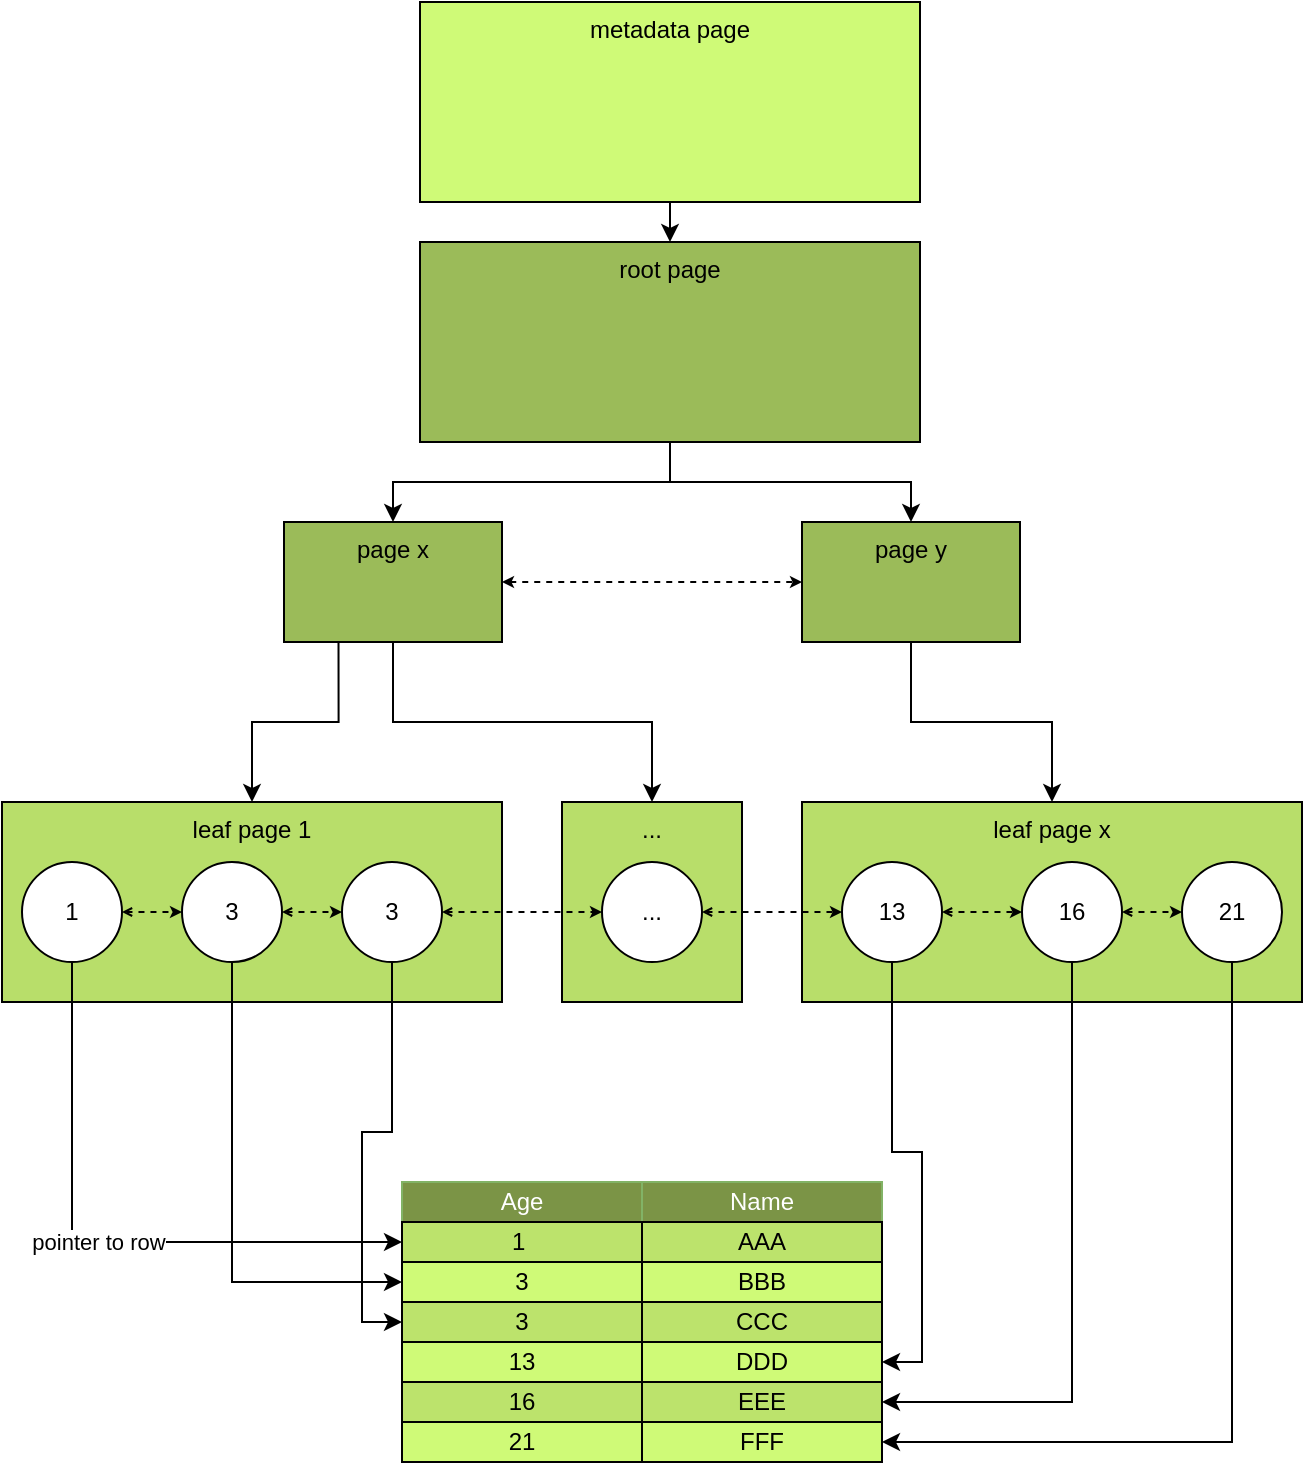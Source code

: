 <mxfile version="14.6.13" type="device"><diagram id="RAm-NQ3-6o2JKxWvrbjg" name="Seite-1"><mxGraphModel dx="1086" dy="926" grid="1" gridSize="10" guides="1" tooltips="1" connect="1" arrows="1" fold="1" page="1" pageScale="1" pageWidth="827" pageHeight="1169" math="0" shadow="0"><root><mxCell id="0"/><mxCell id="1" parent="0"/><mxCell id="nVI39wzbfseiIaJv8pXR-11" value="leaf page 1" style="rounded=0;whiteSpace=wrap;html=1;verticalAlign=top;fillColor=#B8DE6A;" parent="1" vertex="1"><mxGeometry x="80" y="410" width="250" height="100" as="geometry"/></mxCell><mxCell id="nVI39wzbfseiIaJv8pXR-10" value="leaf page x" style="rounded=0;whiteSpace=wrap;html=1;verticalAlign=top;fillColor=#B8DE6A;" parent="1" vertex="1"><mxGeometry x="480" y="410" width="250" height="100" as="geometry"/></mxCell><mxCell id="nVI39wzbfseiIaJv8pXR-6" style="edgeStyle=orthogonalEdgeStyle;rounded=0;orthogonalLoop=1;jettySize=auto;html=1;exitX=1;exitY=0.5;exitDx=0;exitDy=0;entryX=0;entryY=0.5;entryDx=0;entryDy=0;startArrow=open;startFill=0;endSize=3;startSize=3;dashed=1;" parent="1" source="nVI39wzbfseiIaJv8pXR-1" target="nVI39wzbfseiIaJv8pXR-2" edge="1"><mxGeometry relative="1" as="geometry"/></mxCell><mxCell id="nVI39wzbfseiIaJv8pXR-31" value="pointer to row" style="edgeStyle=orthogonalEdgeStyle;rounded=0;orthogonalLoop=1;jettySize=auto;html=1;exitX=0.5;exitY=1;exitDx=0;exitDy=0;entryX=0;entryY=0.5;entryDx=0;entryDy=0;" parent="1" source="nVI39wzbfseiIaJv8pXR-1" target="nVI39wzbfseiIaJv8pXR-19" edge="1"><mxGeometry relative="1" as="geometry"/></mxCell><mxCell id="nVI39wzbfseiIaJv8pXR-1" value="1" style="ellipse;whiteSpace=wrap;html=1;" parent="1" vertex="1"><mxGeometry x="90" y="440" width="50" height="50" as="geometry"/></mxCell><mxCell id="nVI39wzbfseiIaJv8pXR-15" style="edgeStyle=orthogonalEdgeStyle;rounded=0;orthogonalLoop=1;jettySize=auto;html=1;exitX=1;exitY=0.5;exitDx=0;exitDy=0;entryX=0;entryY=0.5;entryDx=0;entryDy=0;startArrow=open;startFill=0;endSize=3;startSize=3;dashed=1;" parent="1" source="nVI39wzbfseiIaJv8pXR-2" target="nVI39wzbfseiIaJv8pXR-12" edge="1"><mxGeometry relative="1" as="geometry"/></mxCell><mxCell id="nVI39wzbfseiIaJv8pXR-32" style="edgeStyle=orthogonalEdgeStyle;rounded=0;orthogonalLoop=1;jettySize=auto;html=1;exitX=0.5;exitY=1;exitDx=0;exitDy=0;entryX=0;entryY=0.5;entryDx=0;entryDy=0;" parent="1" source="nVI39wzbfseiIaJv8pXR-2" target="nVI39wzbfseiIaJv8pXR-21" edge="1"><mxGeometry relative="1" as="geometry"/></mxCell><mxCell id="nVI39wzbfseiIaJv8pXR-2" value="3" style="ellipse;whiteSpace=wrap;html=1;" parent="1" vertex="1"><mxGeometry x="170" y="440" width="50" height="50" as="geometry"/></mxCell><mxCell id="nVI39wzbfseiIaJv8pXR-8" style="edgeStyle=orthogonalEdgeStyle;rounded=0;orthogonalLoop=1;jettySize=auto;html=1;exitX=1;exitY=0.5;exitDx=0;exitDy=0;entryX=0;entryY=0.5;entryDx=0;entryDy=0;startArrow=open;startFill=0;endSize=3;startSize=3;dashed=1;" parent="1" source="nVI39wzbfseiIaJv8pXR-3" target="nVI39wzbfseiIaJv8pXR-4" edge="1"><mxGeometry relative="1" as="geometry"/></mxCell><mxCell id="nVI39wzbfseiIaJv8pXR-34" style="edgeStyle=orthogonalEdgeStyle;rounded=0;orthogonalLoop=1;jettySize=auto;html=1;exitX=0.5;exitY=1;exitDx=0;exitDy=0;entryX=1;entryY=0.5;entryDx=0;entryDy=0;" parent="1" source="nVI39wzbfseiIaJv8pXR-3" target="nVI39wzbfseiIaJv8pXR-26" edge="1"><mxGeometry relative="1" as="geometry"/></mxCell><mxCell id="nVI39wzbfseiIaJv8pXR-3" value="13" style="ellipse;whiteSpace=wrap;html=1;" parent="1" vertex="1"><mxGeometry x="500" y="440" width="50" height="50" as="geometry"/></mxCell><mxCell id="nVI39wzbfseiIaJv8pXR-9" style="edgeStyle=orthogonalEdgeStyle;rounded=0;orthogonalLoop=1;jettySize=auto;html=1;exitX=1;exitY=0.5;exitDx=0;exitDy=0;entryX=0;entryY=0.5;entryDx=0;entryDy=0;startArrow=open;startFill=0;endSize=3;startSize=3;dashed=1;" parent="1" source="nVI39wzbfseiIaJv8pXR-4" target="nVI39wzbfseiIaJv8pXR-5" edge="1"><mxGeometry relative="1" as="geometry"/></mxCell><mxCell id="nVI39wzbfseiIaJv8pXR-35" style="edgeStyle=orthogonalEdgeStyle;rounded=0;orthogonalLoop=1;jettySize=auto;html=1;exitX=0.5;exitY=1;exitDx=0;exitDy=0;entryX=1;entryY=0.5;entryDx=0;entryDy=0;" parent="1" source="nVI39wzbfseiIaJv8pXR-4" target="nVI39wzbfseiIaJv8pXR-28" edge="1"><mxGeometry relative="1" as="geometry"/></mxCell><mxCell id="nVI39wzbfseiIaJv8pXR-4" value="16" style="ellipse;whiteSpace=wrap;html=1;" parent="1" vertex="1"><mxGeometry x="590" y="440" width="50" height="50" as="geometry"/></mxCell><mxCell id="nVI39wzbfseiIaJv8pXR-36" style="edgeStyle=orthogonalEdgeStyle;rounded=0;orthogonalLoop=1;jettySize=auto;html=1;exitX=0.5;exitY=1;exitDx=0;exitDy=0;entryX=1;entryY=0.5;entryDx=0;entryDy=0;" parent="1" source="nVI39wzbfseiIaJv8pXR-5" target="nVI39wzbfseiIaJv8pXR-30" edge="1"><mxGeometry relative="1" as="geometry"/></mxCell><mxCell id="nVI39wzbfseiIaJv8pXR-5" value="21" style="ellipse;whiteSpace=wrap;html=1;" parent="1" vertex="1"><mxGeometry x="670" y="440" width="50" height="50" as="geometry"/></mxCell><mxCell id="nVI39wzbfseiIaJv8pXR-33" style="edgeStyle=orthogonalEdgeStyle;rounded=0;orthogonalLoop=1;jettySize=auto;html=1;exitX=0.5;exitY=1;exitDx=0;exitDy=0;entryX=0;entryY=0.5;entryDx=0;entryDy=0;" parent="1" source="nVI39wzbfseiIaJv8pXR-12" target="nVI39wzbfseiIaJv8pXR-23" edge="1"><mxGeometry relative="1" as="geometry"/></mxCell><mxCell id="nVI39wzbfseiIaJv8pXR-12" value="3" style="ellipse;whiteSpace=wrap;html=1;" parent="1" vertex="1"><mxGeometry x="250" y="440" width="50" height="50" as="geometry"/></mxCell><mxCell id="nVI39wzbfseiIaJv8pXR-13" value="..." style="rounded=0;whiteSpace=wrap;html=1;verticalAlign=top;align=center;fillColor=#B8DE6A;" parent="1" vertex="1"><mxGeometry x="360" y="410" width="90" height="100" as="geometry"/></mxCell><mxCell id="nVI39wzbfseiIaJv8pXR-16" style="edgeStyle=orthogonalEdgeStyle;rounded=0;orthogonalLoop=1;jettySize=auto;html=1;exitX=1;exitY=0.5;exitDx=0;exitDy=0;startArrow=open;startFill=0;endSize=3;startSize=3;dashed=1;" parent="1" source="nVI39wzbfseiIaJv8pXR-14" target="nVI39wzbfseiIaJv8pXR-3" edge="1"><mxGeometry relative="1" as="geometry"/></mxCell><mxCell id="nVI39wzbfseiIaJv8pXR-14" value="..." style="ellipse;whiteSpace=wrap;html=1;" parent="1" vertex="1"><mxGeometry x="380" y="440" width="50" height="50" as="geometry"/></mxCell><mxCell id="nVI39wzbfseiIaJv8pXR-7" style="edgeStyle=orthogonalEdgeStyle;rounded=0;orthogonalLoop=1;jettySize=auto;html=1;startArrow=open;startFill=0;endSize=3;startSize=3;dashed=1;" parent="1" edge="1"><mxGeometry relative="1" as="geometry"><mxPoint x="300" y="465" as="sourcePoint"/><mxPoint x="380" y="465" as="targetPoint"/></mxGeometry></mxCell><mxCell id="nVI39wzbfseiIaJv8pXR-39" style="edgeStyle=orthogonalEdgeStyle;rounded=0;orthogonalLoop=1;jettySize=auto;html=1;exitX=0.5;exitY=1;exitDx=0;exitDy=0;entryX=0.5;entryY=0;entryDx=0;entryDy=0;" parent="1" source="nVI39wzbfseiIaJv8pXR-17" target="nVI39wzbfseiIaJv8pXR-18" edge="1"><mxGeometry relative="1" as="geometry"/></mxCell><mxCell id="nVI39wzbfseiIaJv8pXR-17" value="metadata page" style="rounded=0;whiteSpace=wrap;html=1;verticalAlign=top;fillColor=#CFFA77;" parent="1" vertex="1"><mxGeometry x="289" y="10" width="250" height="100" as="geometry"/></mxCell><mxCell id="nVI39wzbfseiIaJv8pXR-42" style="edgeStyle=orthogonalEdgeStyle;rounded=0;orthogonalLoop=1;jettySize=auto;html=1;exitX=0.5;exitY=1;exitDx=0;exitDy=0;" parent="1" source="nVI39wzbfseiIaJv8pXR-18" target="nVI39wzbfseiIaJv8pXR-40" edge="1"><mxGeometry relative="1" as="geometry"/></mxCell><mxCell id="nVI39wzbfseiIaJv8pXR-43" style="edgeStyle=orthogonalEdgeStyle;rounded=0;orthogonalLoop=1;jettySize=auto;html=1;exitX=0.5;exitY=1;exitDx=0;exitDy=0;" parent="1" source="nVI39wzbfseiIaJv8pXR-18" target="nVI39wzbfseiIaJv8pXR-41" edge="1"><mxGeometry relative="1" as="geometry"/></mxCell><mxCell id="nVI39wzbfseiIaJv8pXR-18" value="root page" style="rounded=0;whiteSpace=wrap;html=1;verticalAlign=top;fillColor=#9BBB59;" parent="1" vertex="1"><mxGeometry x="289" y="130" width="250" height="100" as="geometry"/></mxCell><mxCell id="nVI39wzbfseiIaJv8pXR-19" value="1&amp;nbsp;" style="rounded=0;whiteSpace=wrap;html=1;fillColor=#F2FFF5;align=center;" parent="1" vertex="1"><mxGeometry x="280" y="620" width="120" height="20" as="geometry"/></mxCell><mxCell id="nVI39wzbfseiIaJv8pXR-20" value="AAA" style="rounded=0;whiteSpace=wrap;html=1;fillColor=#F2FFF5;align=center;" parent="1" vertex="1"><mxGeometry x="400" y="620" width="120" height="20" as="geometry"/></mxCell><mxCell id="nVI39wzbfseiIaJv8pXR-21" value="3" style="rounded=0;whiteSpace=wrap;html=1;align=center;fillColor=#CFFA77;" parent="1" vertex="1"><mxGeometry x="280" y="640" width="120" height="20" as="geometry"/></mxCell><mxCell id="nVI39wzbfseiIaJv8pXR-22" value="BBB" style="rounded=0;whiteSpace=wrap;html=1;fillColor=#F2FFF5;align=center;" parent="1" vertex="1"><mxGeometry x="400" y="640" width="120" height="20" as="geometry"/></mxCell><mxCell id="nVI39wzbfseiIaJv8pXR-23" value="3" style="rounded=0;whiteSpace=wrap;html=1;fillColor=#F2FFF5;align=center;" parent="1" vertex="1"><mxGeometry x="280" y="660" width="120" height="20" as="geometry"/></mxCell><mxCell id="nVI39wzbfseiIaJv8pXR-24" value="CCC" style="rounded=0;whiteSpace=wrap;html=1;fillColor=#F2FFF5;align=center;" parent="1" vertex="1"><mxGeometry x="400" y="660" width="120" height="20" as="geometry"/></mxCell><mxCell id="nVI39wzbfseiIaJv8pXR-25" value="13" style="rounded=0;whiteSpace=wrap;html=1;align=center;fillColor=#CFFA77;" parent="1" vertex="1"><mxGeometry x="280" y="680" width="120" height="20" as="geometry"/></mxCell><mxCell id="nVI39wzbfseiIaJv8pXR-26" value="DDD" style="rounded=0;whiteSpace=wrap;html=1;fillColor=#F2FFF5;align=center;" parent="1" vertex="1"><mxGeometry x="400" y="680" width="120" height="20" as="geometry"/></mxCell><mxCell id="nVI39wzbfseiIaJv8pXR-27" value="16" style="rounded=0;whiteSpace=wrap;html=1;fillColor=#F2FFF5;align=center;" parent="1" vertex="1"><mxGeometry x="280" y="700" width="120" height="20" as="geometry"/></mxCell><mxCell id="nVI39wzbfseiIaJv8pXR-28" value="EEE" style="rounded=0;whiteSpace=wrap;html=1;fillColor=#F2FFF5;align=center;" parent="1" vertex="1"><mxGeometry x="400" y="700" width="120" height="20" as="geometry"/></mxCell><mxCell id="nVI39wzbfseiIaJv8pXR-29" value="21" style="rounded=0;whiteSpace=wrap;html=1;align=center;fillColor=#CFFA77;" parent="1" vertex="1"><mxGeometry x="280" y="720" width="120" height="20" as="geometry"/></mxCell><mxCell id="nVI39wzbfseiIaJv8pXR-30" value="FFF" style="rounded=0;whiteSpace=wrap;html=1;align=center;fillColor=#CFFA77;" parent="1" vertex="1"><mxGeometry x="400" y="720" width="120" height="20" as="geometry"/></mxCell><mxCell id="nVI39wzbfseiIaJv8pXR-37" value="Age" style="rounded=0;whiteSpace=wrap;html=1;align=center;strokeColor=#82b366;fontColor=#FFFFFF;fillColor=#7B9446;" parent="1" vertex="1"><mxGeometry x="280" y="600" width="120" height="20" as="geometry"/></mxCell><mxCell id="nVI39wzbfseiIaJv8pXR-38" value="Name" style="rounded=0;whiteSpace=wrap;html=1;align=center;strokeColor=#82b366;fillColor=#7B9446;fontColor=#FFFFFF;" parent="1" vertex="1"><mxGeometry x="400" y="600" width="120" height="20" as="geometry"/></mxCell><mxCell id="nVI39wzbfseiIaJv8pXR-44" style="edgeStyle=orthogonalEdgeStyle;rounded=0;orthogonalLoop=1;jettySize=auto;html=1;exitX=0.25;exitY=1;exitDx=0;exitDy=0;" parent="1" source="nVI39wzbfseiIaJv8pXR-40" target="nVI39wzbfseiIaJv8pXR-11" edge="1"><mxGeometry relative="1" as="geometry"/></mxCell><mxCell id="nVI39wzbfseiIaJv8pXR-45" style="edgeStyle=orthogonalEdgeStyle;rounded=0;orthogonalLoop=1;jettySize=auto;html=1;exitX=0.5;exitY=1;exitDx=0;exitDy=0;entryX=0.5;entryY=0;entryDx=0;entryDy=0;" parent="1" source="nVI39wzbfseiIaJv8pXR-40" target="nVI39wzbfseiIaJv8pXR-13" edge="1"><mxGeometry relative="1" as="geometry"/></mxCell><mxCell id="RzADG5MTH1Ijdc5V8f4U-3" style="edgeStyle=orthogonalEdgeStyle;rounded=0;orthogonalLoop=1;jettySize=auto;html=1;exitX=1;exitY=0.5;exitDx=0;exitDy=0;startArrow=classic;startFill=1;endSize=3;startSize=3;dashed=1;" parent="1" source="nVI39wzbfseiIaJv8pXR-40" target="nVI39wzbfseiIaJv8pXR-41" edge="1"><mxGeometry relative="1" as="geometry"/></mxCell><mxCell id="nVI39wzbfseiIaJv8pXR-40" value="page x" style="rounded=0;whiteSpace=wrap;html=1;verticalAlign=top;fillColor=#9BBB59;" parent="1" vertex="1"><mxGeometry x="221" y="270" width="109" height="60" as="geometry"/></mxCell><mxCell id="nVI39wzbfseiIaJv8pXR-46" style="edgeStyle=orthogonalEdgeStyle;rounded=0;orthogonalLoop=1;jettySize=auto;html=1;exitX=0.5;exitY=1;exitDx=0;exitDy=0;" parent="1" source="nVI39wzbfseiIaJv8pXR-41" target="nVI39wzbfseiIaJv8pXR-10" edge="1"><mxGeometry relative="1" as="geometry"/></mxCell><mxCell id="nVI39wzbfseiIaJv8pXR-41" value="page y" style="rounded=0;whiteSpace=wrap;html=1;verticalAlign=top;fillColor=#9BBB59;" parent="1" vertex="1"><mxGeometry x="480" y="270" width="109" height="60" as="geometry"/></mxCell><mxCell id="tjur0yLAQ16F20xxiHiA-1" value="1&amp;nbsp;" style="rounded=0;whiteSpace=wrap;html=1;fillColor=#F2FFF5;align=center;" parent="1" vertex="1"><mxGeometry x="280" y="620" width="120" height="20" as="geometry"/></mxCell><mxCell id="tjur0yLAQ16F20xxiHiA-2" value="AAA" style="rounded=0;whiteSpace=wrap;html=1;fillColor=#F2FFF5;align=center;" parent="1" vertex="1"><mxGeometry x="400" y="620" width="120" height="20" as="geometry"/></mxCell><mxCell id="tjur0yLAQ16F20xxiHiA-3" value="1&amp;nbsp;" style="rounded=0;whiteSpace=wrap;html=1;fillColor=#F2FFF5;align=center;" parent="1" vertex="1"><mxGeometry x="280" y="620" width="120" height="20" as="geometry"/></mxCell><mxCell id="tjur0yLAQ16F20xxiHiA-4" value="AAA" style="rounded=0;whiteSpace=wrap;html=1;fillColor=#F2FFF5;align=center;" parent="1" vertex="1"><mxGeometry x="400" y="620" width="120" height="20" as="geometry"/></mxCell><mxCell id="tjur0yLAQ16F20xxiHiA-5" value="BBB" style="rounded=0;whiteSpace=wrap;html=1;fillColor=#F2FFF5;align=center;" parent="1" vertex="1"><mxGeometry x="400" y="640" width="120" height="20" as="geometry"/></mxCell><mxCell id="tjur0yLAQ16F20xxiHiA-6" value="3" style="rounded=0;whiteSpace=wrap;html=1;fillColor=#F2FFF5;align=center;" parent="1" vertex="1"><mxGeometry x="280" y="660" width="120" height="20" as="geometry"/></mxCell><mxCell id="tjur0yLAQ16F20xxiHiA-7" value="CCC" style="rounded=0;whiteSpace=wrap;html=1;fillColor=#F2FFF5;align=center;" parent="1" vertex="1"><mxGeometry x="400" y="660" width="120" height="20" as="geometry"/></mxCell><mxCell id="tjur0yLAQ16F20xxiHiA-8" value="DDD" style="rounded=0;whiteSpace=wrap;html=1;fillColor=#F2FFF5;align=center;" parent="1" vertex="1"><mxGeometry x="400" y="680" width="120" height="20" as="geometry"/></mxCell><mxCell id="tjur0yLAQ16F20xxiHiA-9" value="1&amp;nbsp;" style="rounded=0;whiteSpace=wrap;html=1;align=center;fillColor=#BCE36C;" parent="1" vertex="1"><mxGeometry x="280" y="620" width="120" height="20" as="geometry"/></mxCell><mxCell id="tjur0yLAQ16F20xxiHiA-10" value="AAA" style="rounded=0;whiteSpace=wrap;html=1;align=center;fillColor=#BCE36C;" parent="1" vertex="1"><mxGeometry x="400" y="620" width="120" height="20" as="geometry"/></mxCell><mxCell id="tjur0yLAQ16F20xxiHiA-11" value="BBB" style="rounded=0;whiteSpace=wrap;html=1;align=center;fillColor=#CFFA77;" parent="1" vertex="1"><mxGeometry x="400" y="640" width="120" height="20" as="geometry"/></mxCell><mxCell id="tjur0yLAQ16F20xxiHiA-12" value="3" style="rounded=0;whiteSpace=wrap;html=1;align=center;fillColor=#BCE36C;" parent="1" vertex="1"><mxGeometry x="280" y="660" width="120" height="20" as="geometry"/></mxCell><mxCell id="tjur0yLAQ16F20xxiHiA-13" value="CCC" style="rounded=0;whiteSpace=wrap;html=1;align=center;fillColor=#BCE36C;" parent="1" vertex="1"><mxGeometry x="400" y="660" width="120" height="20" as="geometry"/></mxCell><mxCell id="tjur0yLAQ16F20xxiHiA-14" value="DDD" style="rounded=0;whiteSpace=wrap;html=1;align=center;fillColor=#CFFA77;" parent="1" vertex="1"><mxGeometry x="400" y="680" width="120" height="20" as="geometry"/></mxCell><mxCell id="tjur0yLAQ16F20xxiHiA-15" value="16" style="rounded=0;whiteSpace=wrap;html=1;align=center;fillColor=#BCE36C;" parent="1" vertex="1"><mxGeometry x="280" y="700" width="120" height="20" as="geometry"/></mxCell><mxCell id="tjur0yLAQ16F20xxiHiA-16" value="EEE" style="rounded=0;whiteSpace=wrap;html=1;align=center;fillColor=#BCE36C;" parent="1" vertex="1"><mxGeometry x="400" y="700" width="120" height="20" as="geometry"/></mxCell></root></mxGraphModel></diagram></mxfile>